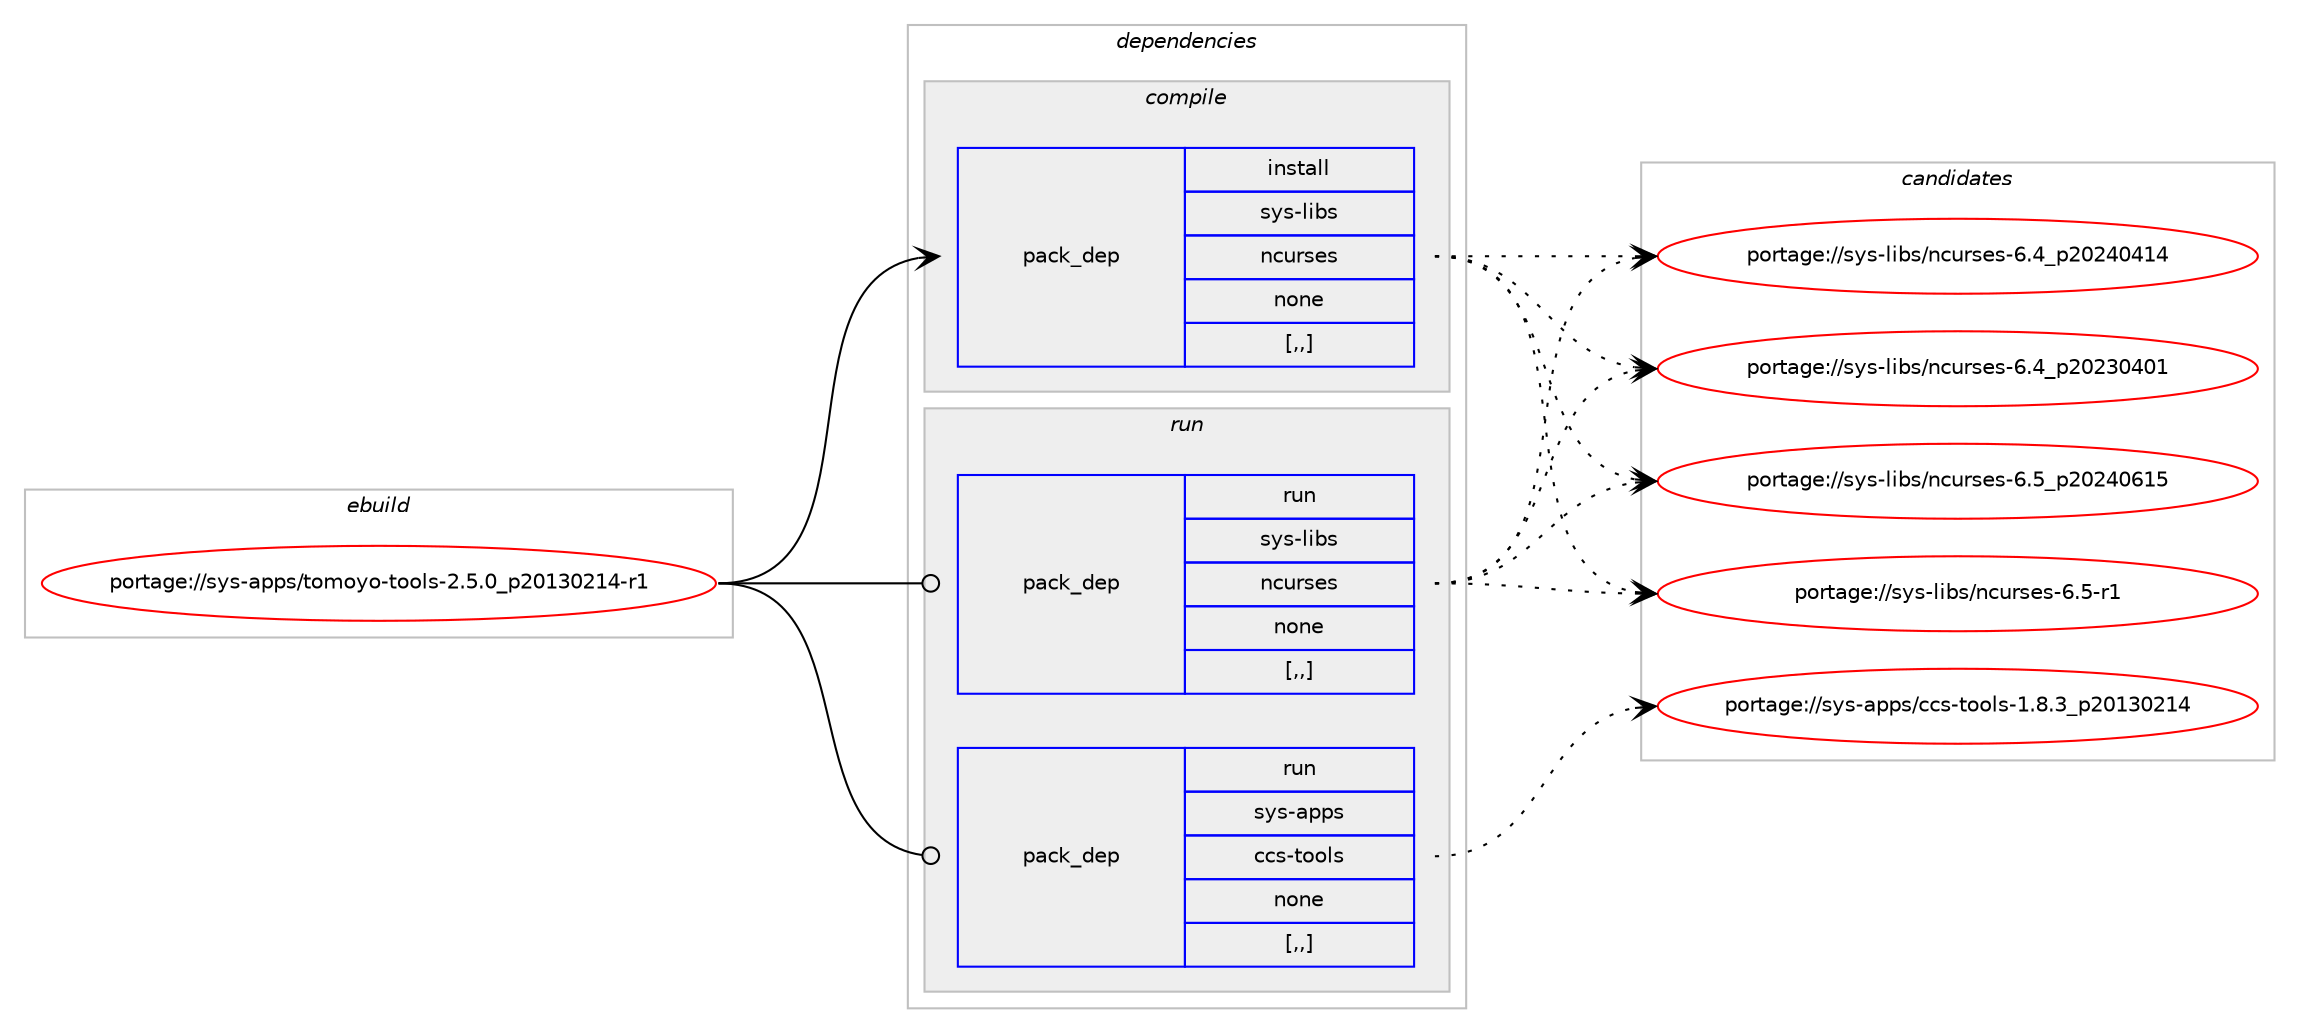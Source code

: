digraph prolog {

# *************
# Graph options
# *************

newrank=true;
concentrate=true;
compound=true;
graph [rankdir=LR,fontname=Helvetica,fontsize=10,ranksep=1.5];#, ranksep=2.5, nodesep=0.2];
edge  [arrowhead=vee];
node  [fontname=Helvetica,fontsize=10];

# **********
# The ebuild
# **********

subgraph cluster_leftcol {
color=gray;
label=<<i>ebuild</i>>;
id [label="portage://sys-apps/tomoyo-tools-2.5.0_p20130214-r1", color=red, width=4, href="../sys-apps/tomoyo-tools-2.5.0_p20130214-r1.svg"];
}

# ****************
# The dependencies
# ****************

subgraph cluster_midcol {
color=gray;
label=<<i>dependencies</i>>;
subgraph cluster_compile {
fillcolor="#eeeeee";
style=filled;
label=<<i>compile</i>>;
subgraph pack309660 {
dependency425314 [label=<<TABLE BORDER="0" CELLBORDER="1" CELLSPACING="0" CELLPADDING="4" WIDTH="220"><TR><TD ROWSPAN="6" CELLPADDING="30">pack_dep</TD></TR><TR><TD WIDTH="110">install</TD></TR><TR><TD>sys-libs</TD></TR><TR><TD>ncurses</TD></TR><TR><TD>none</TD></TR><TR><TD>[,,]</TD></TR></TABLE>>, shape=none, color=blue];
}
id:e -> dependency425314:w [weight=20,style="solid",arrowhead="vee"];
}
subgraph cluster_compileandrun {
fillcolor="#eeeeee";
style=filled;
label=<<i>compile and run</i>>;
}
subgraph cluster_run {
fillcolor="#eeeeee";
style=filled;
label=<<i>run</i>>;
subgraph pack309661 {
dependency425315 [label=<<TABLE BORDER="0" CELLBORDER="1" CELLSPACING="0" CELLPADDING="4" WIDTH="220"><TR><TD ROWSPAN="6" CELLPADDING="30">pack_dep</TD></TR><TR><TD WIDTH="110">run</TD></TR><TR><TD>sys-libs</TD></TR><TR><TD>ncurses</TD></TR><TR><TD>none</TD></TR><TR><TD>[,,]</TD></TR></TABLE>>, shape=none, color=blue];
}
id:e -> dependency425315:w [weight=20,style="solid",arrowhead="odot"];
subgraph pack309662 {
dependency425316 [label=<<TABLE BORDER="0" CELLBORDER="1" CELLSPACING="0" CELLPADDING="4" WIDTH="220"><TR><TD ROWSPAN="6" CELLPADDING="30">pack_dep</TD></TR><TR><TD WIDTH="110">run</TD></TR><TR><TD>sys-apps</TD></TR><TR><TD>ccs-tools</TD></TR><TR><TD>none</TD></TR><TR><TD>[,,]</TD></TR></TABLE>>, shape=none, color=blue];
}
id:e -> dependency425316:w [weight=20,style="solid",arrowhead="odot"];
}
}

# **************
# The candidates
# **************

subgraph cluster_choices {
rank=same;
color=gray;
label=<<i>candidates</i>>;

subgraph choice309660 {
color=black;
nodesep=1;
choice1151211154510810598115471109911711411510111545544653951125048505248544953 [label="portage://sys-libs/ncurses-6.5_p20240615", color=red, width=4,href="../sys-libs/ncurses-6.5_p20240615.svg"];
choice11512111545108105981154711099117114115101115455446534511449 [label="portage://sys-libs/ncurses-6.5-r1", color=red, width=4,href="../sys-libs/ncurses-6.5-r1.svg"];
choice1151211154510810598115471109911711411510111545544652951125048505248524952 [label="portage://sys-libs/ncurses-6.4_p20240414", color=red, width=4,href="../sys-libs/ncurses-6.4_p20240414.svg"];
choice1151211154510810598115471109911711411510111545544652951125048505148524849 [label="portage://sys-libs/ncurses-6.4_p20230401", color=red, width=4,href="../sys-libs/ncurses-6.4_p20230401.svg"];
dependency425314:e -> choice1151211154510810598115471109911711411510111545544653951125048505248544953:w [style=dotted,weight="100"];
dependency425314:e -> choice11512111545108105981154711099117114115101115455446534511449:w [style=dotted,weight="100"];
dependency425314:e -> choice1151211154510810598115471109911711411510111545544652951125048505248524952:w [style=dotted,weight="100"];
dependency425314:e -> choice1151211154510810598115471109911711411510111545544652951125048505148524849:w [style=dotted,weight="100"];
}
subgraph choice309661 {
color=black;
nodesep=1;
choice1151211154510810598115471109911711411510111545544653951125048505248544953 [label="portage://sys-libs/ncurses-6.5_p20240615", color=red, width=4,href="../sys-libs/ncurses-6.5_p20240615.svg"];
choice11512111545108105981154711099117114115101115455446534511449 [label="portage://sys-libs/ncurses-6.5-r1", color=red, width=4,href="../sys-libs/ncurses-6.5-r1.svg"];
choice1151211154510810598115471109911711411510111545544652951125048505248524952 [label="portage://sys-libs/ncurses-6.4_p20240414", color=red, width=4,href="../sys-libs/ncurses-6.4_p20240414.svg"];
choice1151211154510810598115471109911711411510111545544652951125048505148524849 [label="portage://sys-libs/ncurses-6.4_p20230401", color=red, width=4,href="../sys-libs/ncurses-6.4_p20230401.svg"];
dependency425315:e -> choice1151211154510810598115471109911711411510111545544653951125048505248544953:w [style=dotted,weight="100"];
dependency425315:e -> choice11512111545108105981154711099117114115101115455446534511449:w [style=dotted,weight="100"];
dependency425315:e -> choice1151211154510810598115471109911711411510111545544652951125048505248524952:w [style=dotted,weight="100"];
dependency425315:e -> choice1151211154510810598115471109911711411510111545544652951125048505148524849:w [style=dotted,weight="100"];
}
subgraph choice309662 {
color=black;
nodesep=1;
choice115121115459711211211547999911545116111111108115454946564651951125048495148504952 [label="portage://sys-apps/ccs-tools-1.8.3_p20130214", color=red, width=4,href="../sys-apps/ccs-tools-1.8.3_p20130214.svg"];
dependency425316:e -> choice115121115459711211211547999911545116111111108115454946564651951125048495148504952:w [style=dotted,weight="100"];
}
}

}
